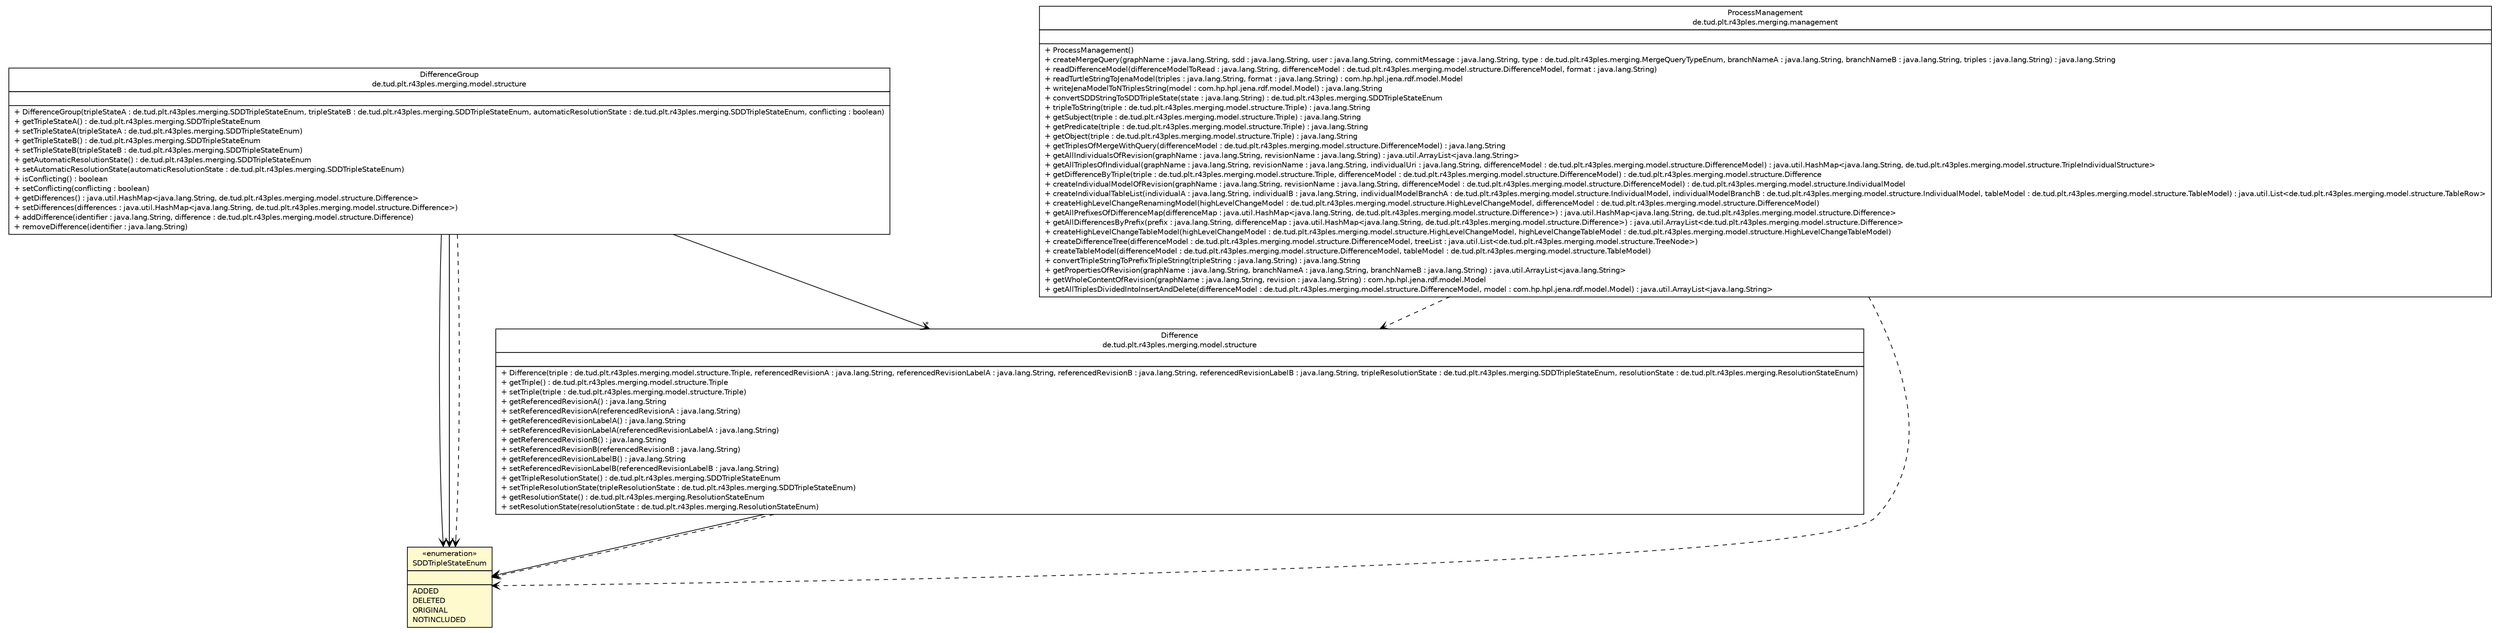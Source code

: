 #!/usr/local/bin/dot
#
# Class diagram 
# Generated by UMLGraph version R5_6-24-gf6e263 (http://www.umlgraph.org/)
#

digraph G {
	edge [fontname="Helvetica",fontsize=10,labelfontname="Helvetica",labelfontsize=10];
	node [fontname="Helvetica",fontsize=10,shape=plaintext];
	nodesep=0.25;
	ranksep=0.5;
	// de.tud.plt.r43ples.merging.model.structure.Difference
	c4908 [label=<<table title="de.tud.plt.r43ples.merging.model.structure.Difference" border="0" cellborder="1" cellspacing="0" cellpadding="2" port="p" href="./model/structure/Difference.html">
		<tr><td><table border="0" cellspacing="0" cellpadding="1">
<tr><td align="center" balign="center"> Difference </td></tr>
<tr><td align="center" balign="center"> de.tud.plt.r43ples.merging.model.structure </td></tr>
		</table></td></tr>
		<tr><td><table border="0" cellspacing="0" cellpadding="1">
<tr><td align="left" balign="left">  </td></tr>
		</table></td></tr>
		<tr><td><table border="0" cellspacing="0" cellpadding="1">
<tr><td align="left" balign="left"> + Difference(triple : de.tud.plt.r43ples.merging.model.structure.Triple, referencedRevisionA : java.lang.String, referencedRevisionLabelA : java.lang.String, referencedRevisionB : java.lang.String, referencedRevisionLabelB : java.lang.String, tripleResolutionState : de.tud.plt.r43ples.merging.SDDTripleStateEnum, resolutionState : de.tud.plt.r43ples.merging.ResolutionStateEnum) </td></tr>
<tr><td align="left" balign="left"> + getTriple() : de.tud.plt.r43ples.merging.model.structure.Triple </td></tr>
<tr><td align="left" balign="left"> + setTriple(triple : de.tud.plt.r43ples.merging.model.structure.Triple) </td></tr>
<tr><td align="left" balign="left"> + getReferencedRevisionA() : java.lang.String </td></tr>
<tr><td align="left" balign="left"> + setReferencedRevisionA(referencedRevisionA : java.lang.String) </td></tr>
<tr><td align="left" balign="left"> + getReferencedRevisionLabelA() : java.lang.String </td></tr>
<tr><td align="left" balign="left"> + setReferencedRevisionLabelA(referencedRevisionLabelA : java.lang.String) </td></tr>
<tr><td align="left" balign="left"> + getReferencedRevisionB() : java.lang.String </td></tr>
<tr><td align="left" balign="left"> + setReferencedRevisionB(referencedRevisionB : java.lang.String) </td></tr>
<tr><td align="left" balign="left"> + getReferencedRevisionLabelB() : java.lang.String </td></tr>
<tr><td align="left" balign="left"> + setReferencedRevisionLabelB(referencedRevisionLabelB : java.lang.String) </td></tr>
<tr><td align="left" balign="left"> + getTripleResolutionState() : de.tud.plt.r43ples.merging.SDDTripleStateEnum </td></tr>
<tr><td align="left" balign="left"> + setTripleResolutionState(tripleResolutionState : de.tud.plt.r43ples.merging.SDDTripleStateEnum) </td></tr>
<tr><td align="left" balign="left"> + getResolutionState() : de.tud.plt.r43ples.merging.ResolutionStateEnum </td></tr>
<tr><td align="left" balign="left"> + setResolutionState(resolutionState : de.tud.plt.r43ples.merging.ResolutionStateEnum) </td></tr>
		</table></td></tr>
		</table>>, URL="./model/structure/Difference.html", fontname="Helvetica", fontcolor="black", fontsize=10.0];
	// de.tud.plt.r43ples.merging.model.structure.DifferenceGroup
	c4909 [label=<<table title="de.tud.plt.r43ples.merging.model.structure.DifferenceGroup" border="0" cellborder="1" cellspacing="0" cellpadding="2" port="p" href="./model/structure/DifferenceGroup.html">
		<tr><td><table border="0" cellspacing="0" cellpadding="1">
<tr><td align="center" balign="center"> DifferenceGroup </td></tr>
<tr><td align="center" balign="center"> de.tud.plt.r43ples.merging.model.structure </td></tr>
		</table></td></tr>
		<tr><td><table border="0" cellspacing="0" cellpadding="1">
<tr><td align="left" balign="left">  </td></tr>
		</table></td></tr>
		<tr><td><table border="0" cellspacing="0" cellpadding="1">
<tr><td align="left" balign="left"> + DifferenceGroup(tripleStateA : de.tud.plt.r43ples.merging.SDDTripleStateEnum, tripleStateB : de.tud.plt.r43ples.merging.SDDTripleStateEnum, automaticResolutionState : de.tud.plt.r43ples.merging.SDDTripleStateEnum, conflicting : boolean) </td></tr>
<tr><td align="left" balign="left"> + getTripleStateA() : de.tud.plt.r43ples.merging.SDDTripleStateEnum </td></tr>
<tr><td align="left" balign="left"> + setTripleStateA(tripleStateA : de.tud.plt.r43ples.merging.SDDTripleStateEnum) </td></tr>
<tr><td align="left" balign="left"> + getTripleStateB() : de.tud.plt.r43ples.merging.SDDTripleStateEnum </td></tr>
<tr><td align="left" balign="left"> + setTripleStateB(tripleStateB : de.tud.plt.r43ples.merging.SDDTripleStateEnum) </td></tr>
<tr><td align="left" balign="left"> + getAutomaticResolutionState() : de.tud.plt.r43ples.merging.SDDTripleStateEnum </td></tr>
<tr><td align="left" balign="left"> + setAutomaticResolutionState(automaticResolutionState : de.tud.plt.r43ples.merging.SDDTripleStateEnum) </td></tr>
<tr><td align="left" balign="left"> + isConflicting() : boolean </td></tr>
<tr><td align="left" balign="left"> + setConflicting(conflicting : boolean) </td></tr>
<tr><td align="left" balign="left"> + getDifferences() : java.util.HashMap&lt;java.lang.String, de.tud.plt.r43ples.merging.model.structure.Difference&gt; </td></tr>
<tr><td align="left" balign="left"> + setDifferences(differences : java.util.HashMap&lt;java.lang.String, de.tud.plt.r43ples.merging.model.structure.Difference&gt;) </td></tr>
<tr><td align="left" balign="left"> + addDifference(identifier : java.lang.String, difference : de.tud.plt.r43ples.merging.model.structure.Difference) </td></tr>
<tr><td align="left" balign="left"> + removeDifference(identifier : java.lang.String) </td></tr>
		</table></td></tr>
		</table>>, URL="./model/structure/DifferenceGroup.html", fontname="Helvetica", fontcolor="black", fontsize=10.0];
	// de.tud.plt.r43ples.merging.management.ProcessManagement
	c4928 [label=<<table title="de.tud.plt.r43ples.merging.management.ProcessManagement" border="0" cellborder="1" cellspacing="0" cellpadding="2" port="p" href="./management/ProcessManagement.html">
		<tr><td><table border="0" cellspacing="0" cellpadding="1">
<tr><td align="center" balign="center"> ProcessManagement </td></tr>
<tr><td align="center" balign="center"> de.tud.plt.r43ples.merging.management </td></tr>
		</table></td></tr>
		<tr><td><table border="0" cellspacing="0" cellpadding="1">
<tr><td align="left" balign="left">  </td></tr>
		</table></td></tr>
		<tr><td><table border="0" cellspacing="0" cellpadding="1">
<tr><td align="left" balign="left"> + ProcessManagement() </td></tr>
<tr><td align="left" balign="left"> + createMergeQuery(graphName : java.lang.String, sdd : java.lang.String, user : java.lang.String, commitMessage : java.lang.String, type : de.tud.plt.r43ples.merging.MergeQueryTypeEnum, branchNameA : java.lang.String, branchNameB : java.lang.String, triples : java.lang.String) : java.lang.String </td></tr>
<tr><td align="left" balign="left"> + readDifferenceModel(differenceModelToRead : java.lang.String, differenceModel : de.tud.plt.r43ples.merging.model.structure.DifferenceModel, format : java.lang.String) </td></tr>
<tr><td align="left" balign="left"> + readTurtleStringToJenaModel(triples : java.lang.String, format : java.lang.String) : com.hp.hpl.jena.rdf.model.Model </td></tr>
<tr><td align="left" balign="left"> + writeJenaModelToNTriplesString(model : com.hp.hpl.jena.rdf.model.Model) : java.lang.String </td></tr>
<tr><td align="left" balign="left"> + convertSDDStringToSDDTripleState(state : java.lang.String) : de.tud.plt.r43ples.merging.SDDTripleStateEnum </td></tr>
<tr><td align="left" balign="left"> + tripleToString(triple : de.tud.plt.r43ples.merging.model.structure.Triple) : java.lang.String </td></tr>
<tr><td align="left" balign="left"> + getSubject(triple : de.tud.plt.r43ples.merging.model.structure.Triple) : java.lang.String </td></tr>
<tr><td align="left" balign="left"> + getPredicate(triple : de.tud.plt.r43ples.merging.model.structure.Triple) : java.lang.String </td></tr>
<tr><td align="left" balign="left"> + getObject(triple : de.tud.plt.r43ples.merging.model.structure.Triple) : java.lang.String </td></tr>
<tr><td align="left" balign="left"> + getTriplesOfMergeWithQuery(differenceModel : de.tud.plt.r43ples.merging.model.structure.DifferenceModel) : java.lang.String </td></tr>
<tr><td align="left" balign="left"> + getAllIndividualsOfRevision(graphName : java.lang.String, revisionName : java.lang.String) : java.util.ArrayList&lt;java.lang.String&gt; </td></tr>
<tr><td align="left" balign="left"> + getAllTriplesOfIndividual(graphName : java.lang.String, revisionName : java.lang.String, individualUri : java.lang.String, differenceModel : de.tud.plt.r43ples.merging.model.structure.DifferenceModel) : java.util.HashMap&lt;java.lang.String, de.tud.plt.r43ples.merging.model.structure.TripleIndividualStructure&gt; </td></tr>
<tr><td align="left" balign="left"> + getDifferenceByTriple(triple : de.tud.plt.r43ples.merging.model.structure.Triple, differenceModel : de.tud.plt.r43ples.merging.model.structure.DifferenceModel) : de.tud.plt.r43ples.merging.model.structure.Difference </td></tr>
<tr><td align="left" balign="left"> + createIndividualModelOfRevision(graphName : java.lang.String, revisionName : java.lang.String, differenceModel : de.tud.plt.r43ples.merging.model.structure.DifferenceModel) : de.tud.plt.r43ples.merging.model.structure.IndividualModel </td></tr>
<tr><td align="left" balign="left"> + createIndividualTableList(individualA : java.lang.String, individualB : java.lang.String, individualModelBranchA : de.tud.plt.r43ples.merging.model.structure.IndividualModel, individualModelBranchB : de.tud.plt.r43ples.merging.model.structure.IndividualModel, tableModel : de.tud.plt.r43ples.merging.model.structure.TableModel) : java.util.List&lt;de.tud.plt.r43ples.merging.model.structure.TableRow&gt; </td></tr>
<tr><td align="left" balign="left"> + createHighLevelChangeRenamingModel(highLevelChangeModel : de.tud.plt.r43ples.merging.model.structure.HighLevelChangeModel, differenceModel : de.tud.plt.r43ples.merging.model.structure.DifferenceModel) </td></tr>
<tr><td align="left" balign="left"> + getAllPrefixesOfDifferenceMap(differenceMap : java.util.HashMap&lt;java.lang.String, de.tud.plt.r43ples.merging.model.structure.Difference&gt;) : java.util.HashMap&lt;java.lang.String, de.tud.plt.r43ples.merging.model.structure.Difference&gt; </td></tr>
<tr><td align="left" balign="left"> + getAllDifferencesByPrefix(prefix : java.lang.String, differenceMap : java.util.HashMap&lt;java.lang.String, de.tud.plt.r43ples.merging.model.structure.Difference&gt;) : java.util.ArrayList&lt;de.tud.plt.r43ples.merging.model.structure.Difference&gt; </td></tr>
<tr><td align="left" balign="left"> + createHighLevelChangeTableModel(highLevelChangeModel : de.tud.plt.r43ples.merging.model.structure.HighLevelChangeModel, highLevelChangeTableModel : de.tud.plt.r43ples.merging.model.structure.HighLevelChangeTableModel) </td></tr>
<tr><td align="left" balign="left"> + createDifferenceTree(differenceModel : de.tud.plt.r43ples.merging.model.structure.DifferenceModel, treeList : java.util.List&lt;de.tud.plt.r43ples.merging.model.structure.TreeNode&gt;) </td></tr>
<tr><td align="left" balign="left"> + createTableModel(differenceModel : de.tud.plt.r43ples.merging.model.structure.DifferenceModel, tableModel : de.tud.plt.r43ples.merging.model.structure.TableModel) </td></tr>
<tr><td align="left" balign="left"> + convertTripleStringToPrefixTripleString(tripleString : java.lang.String) : java.lang.String </td></tr>
<tr><td align="left" balign="left"> + getPropertiesOfRevision(graphName : java.lang.String, branchNameA : java.lang.String, branchNameB : java.lang.String) : java.util.ArrayList&lt;java.lang.String&gt; </td></tr>
<tr><td align="left" balign="left"> + getWholeContentOfRevision(graphName : java.lang.String, revision : java.lang.String) : com.hp.hpl.jena.rdf.model.Model </td></tr>
<tr><td align="left" balign="left"> + getAllTriplesDividedIntoInsertAndDelete(differenceModel : de.tud.plt.r43ples.merging.model.structure.DifferenceModel, model : com.hp.hpl.jena.rdf.model.Model) : java.util.ArrayList&lt;java.lang.String&gt; </td></tr>
		</table></td></tr>
		</table>>, URL="./management/ProcessManagement.html", fontname="Helvetica", fontcolor="black", fontsize=10.0];
	// de.tud.plt.r43ples.merging.SDDTripleStateEnum
	c4941 [label=<<table title="de.tud.plt.r43ples.merging.SDDTripleStateEnum" border="0" cellborder="1" cellspacing="0" cellpadding="2" port="p" bgcolor="lemonChiffon" href="./SDDTripleStateEnum.html">
		<tr><td><table border="0" cellspacing="0" cellpadding="1">
<tr><td align="center" balign="center"> &#171;enumeration&#187; </td></tr>
<tr><td align="center" balign="center"> SDDTripleStateEnum </td></tr>
		</table></td></tr>
		<tr><td><table border="0" cellspacing="0" cellpadding="1">
<tr><td align="left" balign="left">  </td></tr>
		</table></td></tr>
		<tr><td><table border="0" cellspacing="0" cellpadding="1">
<tr><td align="left" balign="left"> ADDED </td></tr>
<tr><td align="left" balign="left"> DELETED </td></tr>
<tr><td align="left" balign="left"> ORIGINAL </td></tr>
<tr><td align="left" balign="left"> NOTINCLUDED </td></tr>
		</table></td></tr>
		</table>>, URL="./SDDTripleStateEnum.html", fontname="Helvetica", fontcolor="black", fontsize=10.0];
	// de.tud.plt.r43ples.merging.model.structure.Difference NAVASSOC de.tud.plt.r43ples.merging.SDDTripleStateEnum
	c4908:p -> c4941:p [taillabel="", label="", headlabel="", fontname="Helvetica", fontcolor="black", fontsize=10.0, color="black", arrowhead=open];
	// de.tud.plt.r43ples.merging.model.structure.DifferenceGroup NAVASSOC de.tud.plt.r43ples.merging.SDDTripleStateEnum
	c4909:p -> c4941:p [taillabel="", label="", headlabel="", fontname="Helvetica", fontcolor="black", fontsize=10.0, color="black", arrowhead=open];
	// de.tud.plt.r43ples.merging.model.structure.DifferenceGroup NAVASSOC de.tud.plt.r43ples.merging.SDDTripleStateEnum
	c4909:p -> c4941:p [taillabel="", label="", headlabel="", fontname="Helvetica", fontcolor="black", fontsize=10.0, color="black", arrowhead=open];
	// de.tud.plt.r43ples.merging.model.structure.DifferenceGroup NAVASSOC de.tud.plt.r43ples.merging.SDDTripleStateEnum
	c4909:p -> c4941:p [taillabel="", label="", headlabel="", fontname="Helvetica", fontcolor="black", fontsize=10.0, color="black", arrowhead=open];
	// de.tud.plt.r43ples.merging.model.structure.DifferenceGroup NAVASSOC de.tud.plt.r43ples.merging.model.structure.Difference
	c4909:p -> c4908:p [taillabel="", label="", headlabel="*", fontname="Helvetica", fontcolor="black", fontsize=10.0, color="black", arrowhead=open];
	// de.tud.plt.r43ples.merging.model.structure.Difference DEPEND de.tud.plt.r43ples.merging.SDDTripleStateEnum
	c4908:p -> c4941:p [taillabel="", label="", headlabel="", fontname="Helvetica", fontcolor="black", fontsize=10.0, color="black", arrowhead=open, style=dashed];
	// de.tud.plt.r43ples.merging.model.structure.DifferenceGroup DEPEND de.tud.plt.r43ples.merging.SDDTripleStateEnum
	c4909:p -> c4941:p [taillabel="", label="", headlabel="", fontname="Helvetica", fontcolor="black", fontsize=10.0, color="black", arrowhead=open, style=dashed];
	// de.tud.plt.r43ples.merging.management.ProcessManagement DEPEND de.tud.plt.r43ples.merging.model.structure.Difference
	c4928:p -> c4908:p [taillabel="", label="", headlabel="", fontname="Helvetica", fontcolor="black", fontsize=10.0, color="black", arrowhead=open, style=dashed];
	// de.tud.plt.r43ples.merging.management.ProcessManagement DEPEND de.tud.plt.r43ples.merging.SDDTripleStateEnum
	c4928:p -> c4941:p [taillabel="", label="", headlabel="", fontname="Helvetica", fontcolor="black", fontsize=10.0, color="black", arrowhead=open, style=dashed];
}

